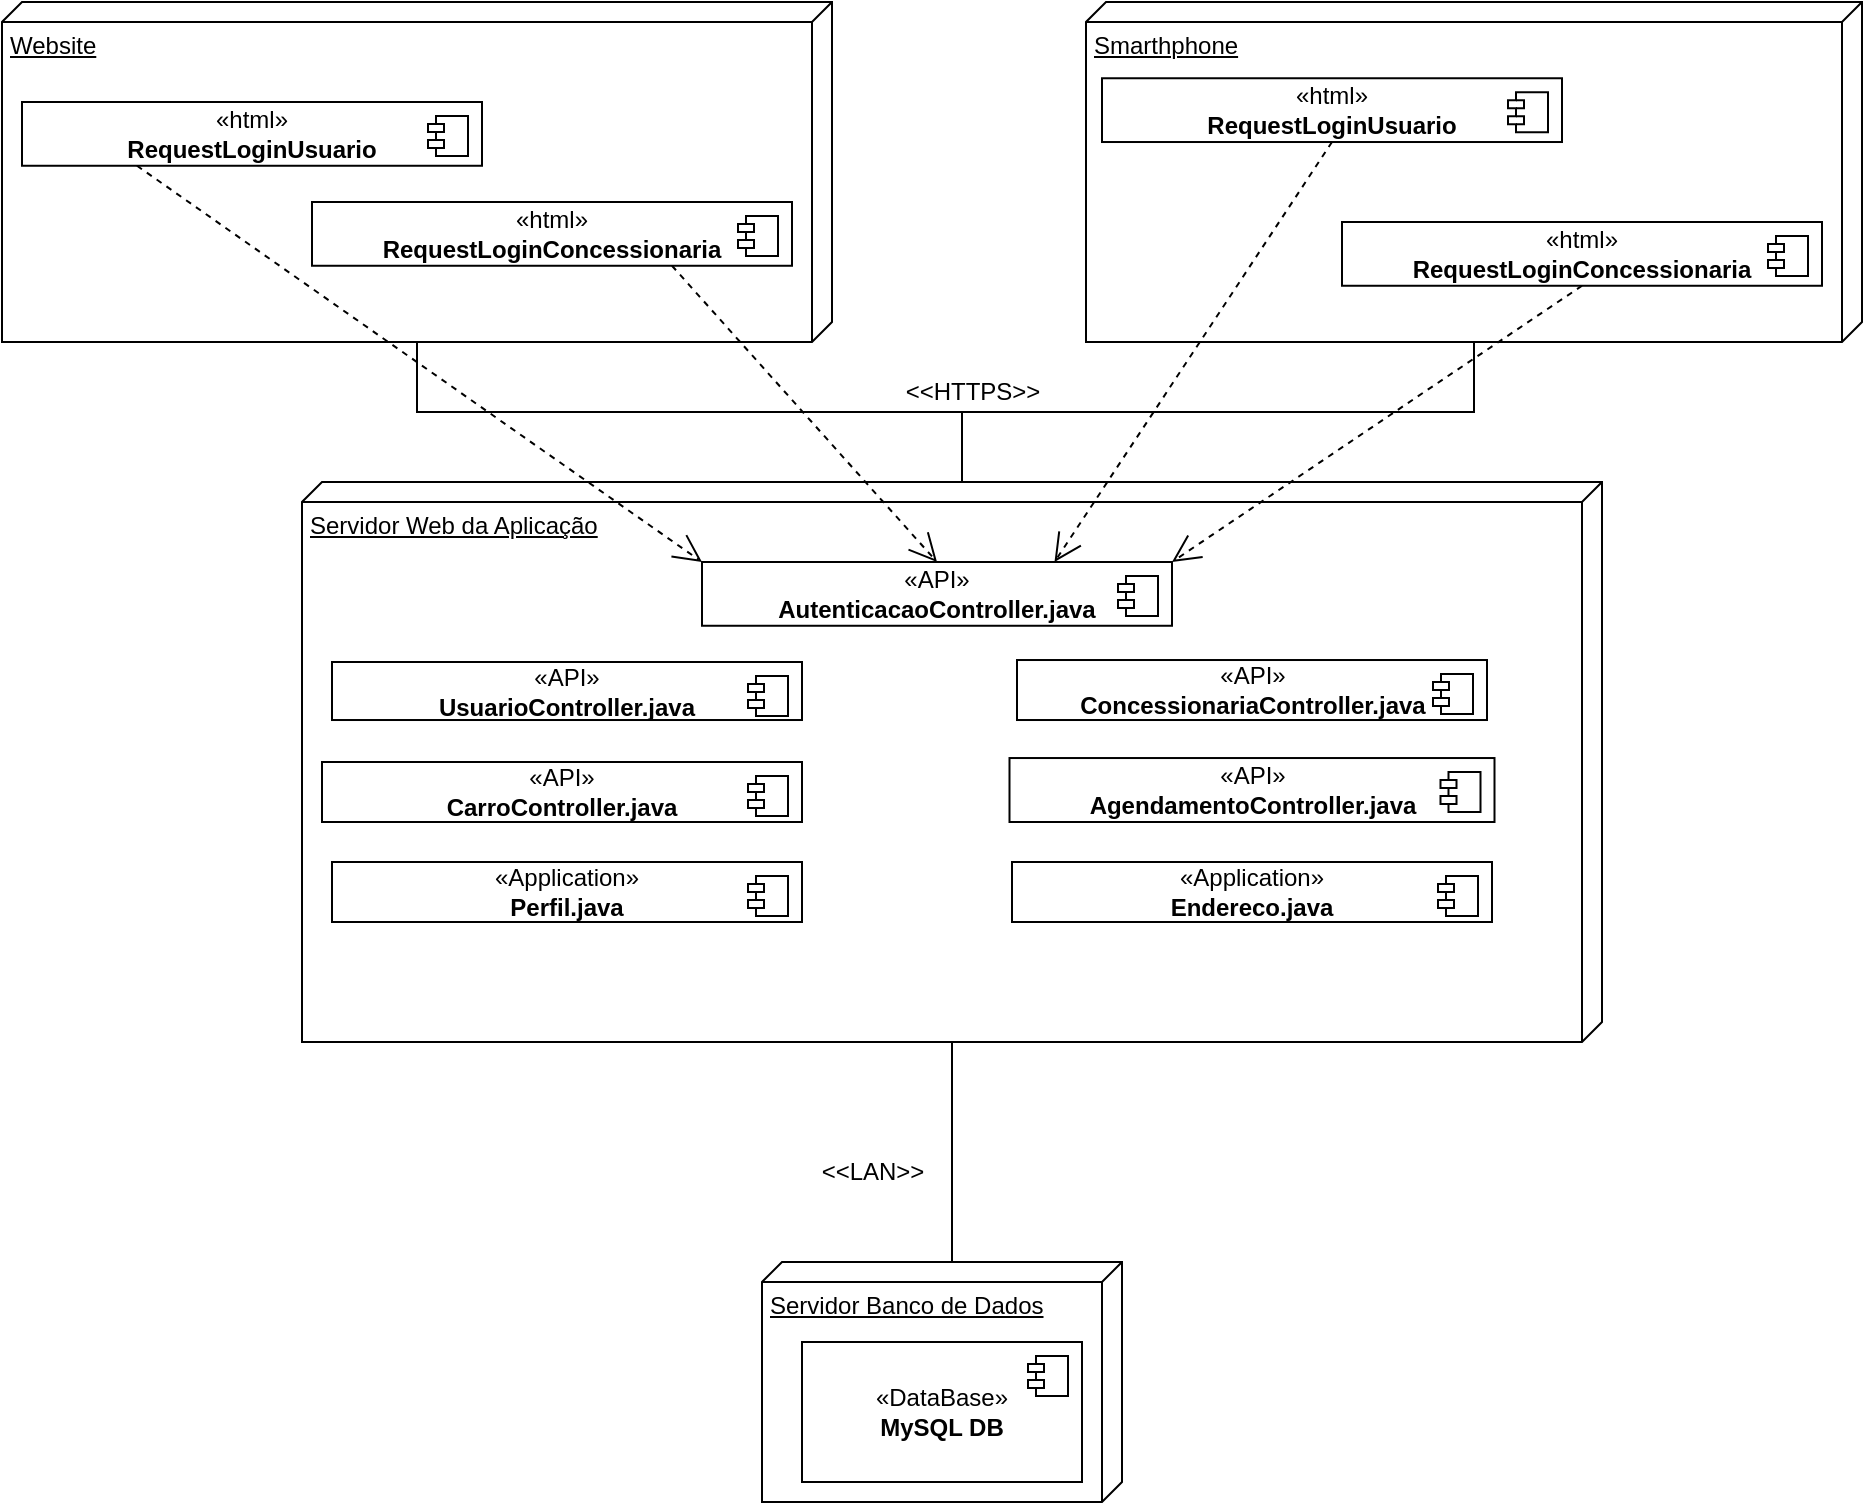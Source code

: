 <mxfile version="21.2.9" type="device">
  <diagram name="Página-1" id="5sMb_6sD4tTjlBre0oVN">
    <mxGraphModel dx="2033" dy="766" grid="1" gridSize="10" guides="1" tooltips="1" connect="1" arrows="1" fold="1" page="1" pageScale="1" pageWidth="827" pageHeight="1169" math="0" shadow="0">
      <root>
        <mxCell id="0" />
        <mxCell id="1" parent="0" />
        <mxCell id="3nhcAS1rfj_lW7e5kq6N-38" style="edgeStyle=orthogonalEdgeStyle;rounded=0;orthogonalLoop=1;jettySize=auto;html=1;entryX=0;entryY=0;entryDx=0;entryDy=85;entryPerimeter=0;endArrow=none;endFill=0;" edge="1" parent="1" source="3nhcAS1rfj_lW7e5kq6N-1" target="3nhcAS1rfj_lW7e5kq6N-4">
          <mxGeometry relative="1" as="geometry" />
        </mxCell>
        <mxCell id="3nhcAS1rfj_lW7e5kq6N-1" value="Servidor Web da Aplicação" style="verticalAlign=top;align=left;spacingTop=8;spacingLeft=2;spacingRight=12;shape=cube;size=10;direction=south;fontStyle=4;html=1;whiteSpace=wrap;" vertex="1" parent="1">
          <mxGeometry x="170" y="260" width="650" height="280" as="geometry" />
        </mxCell>
        <mxCell id="3nhcAS1rfj_lW7e5kq6N-4" value="Servidor Banco de Dados" style="verticalAlign=top;align=left;spacingTop=8;spacingLeft=2;spacingRight=12;shape=cube;size=10;direction=south;fontStyle=4;html=1;whiteSpace=wrap;" vertex="1" parent="1">
          <mxGeometry x="400" y="650" width="180" height="120" as="geometry" />
        </mxCell>
        <mxCell id="3nhcAS1rfj_lW7e5kq6N-5" value="«DataBase»&lt;br&gt;&lt;b&gt;MySQL DB&lt;/b&gt;" style="html=1;dropTarget=0;whiteSpace=wrap;" vertex="1" parent="1">
          <mxGeometry x="420" y="690" width="140" height="70" as="geometry" />
        </mxCell>
        <mxCell id="3nhcAS1rfj_lW7e5kq6N-6" value="" style="shape=module;jettyWidth=8;jettyHeight=4;" vertex="1" parent="3nhcAS1rfj_lW7e5kq6N-5">
          <mxGeometry x="1" width="20" height="20" relative="1" as="geometry">
            <mxPoint x="-27" y="7" as="offset" />
          </mxGeometry>
        </mxCell>
        <mxCell id="3nhcAS1rfj_lW7e5kq6N-35" style="edgeStyle=orthogonalEdgeStyle;rounded=0;orthogonalLoop=1;jettySize=auto;html=1;entryX=0;entryY=0;entryDx=0;entryDy=320;entryPerimeter=0;endArrow=none;endFill=0;" edge="1" parent="1" source="3nhcAS1rfj_lW7e5kq6N-7" target="3nhcAS1rfj_lW7e5kq6N-1">
          <mxGeometry relative="1" as="geometry" />
        </mxCell>
        <mxCell id="3nhcAS1rfj_lW7e5kq6N-7" value="Smarthphone" style="verticalAlign=top;align=left;spacingTop=8;spacingLeft=2;spacingRight=12;shape=cube;size=10;direction=south;fontStyle=4;html=1;whiteSpace=wrap;" vertex="1" parent="1">
          <mxGeometry x="562" y="20" width="388" height="170" as="geometry" />
        </mxCell>
        <mxCell id="3nhcAS1rfj_lW7e5kq6N-8" value="«html»&lt;br&gt;&lt;b&gt;RequestLoginUsuario&lt;/b&gt;" style="html=1;dropTarget=0;whiteSpace=wrap;" vertex="1" parent="1">
          <mxGeometry x="570" y="58.13" width="230" height="31.88" as="geometry" />
        </mxCell>
        <mxCell id="3nhcAS1rfj_lW7e5kq6N-9" value="" style="shape=module;jettyWidth=8;jettyHeight=4;" vertex="1" parent="3nhcAS1rfj_lW7e5kq6N-8">
          <mxGeometry x="1" width="20" height="20" relative="1" as="geometry">
            <mxPoint x="-27" y="7" as="offset" />
          </mxGeometry>
        </mxCell>
        <mxCell id="3nhcAS1rfj_lW7e5kq6N-19" value="&lt;br&gt;" style="endArrow=open;endSize=12;dashed=1;html=1;rounded=0;labelPosition=right;verticalLabelPosition=bottom;align=left;verticalAlign=top;exitX=0.5;exitY=1;exitDx=0;exitDy=0;entryX=1;entryY=0;entryDx=0;entryDy=0;" edge="1" parent="1" source="3nhcAS1rfj_lW7e5kq6N-21" target="3nhcAS1rfj_lW7e5kq6N-28">
          <mxGeometry width="160" relative="1" as="geometry">
            <mxPoint x="960" y="350" as="sourcePoint" />
            <mxPoint x="990" y="530" as="targetPoint" />
          </mxGeometry>
        </mxCell>
        <mxCell id="3nhcAS1rfj_lW7e5kq6N-21" value="«html»&lt;br&gt;&lt;b&gt;RequestLoginConcessionaria&lt;/b&gt;" style="html=1;dropTarget=0;whiteSpace=wrap;" vertex="1" parent="1">
          <mxGeometry x="690" y="130" width="240" height="31.88" as="geometry" />
        </mxCell>
        <mxCell id="3nhcAS1rfj_lW7e5kq6N-22" value="" style="shape=module;jettyWidth=8;jettyHeight=4;" vertex="1" parent="3nhcAS1rfj_lW7e5kq6N-21">
          <mxGeometry x="1" width="20" height="20" relative="1" as="geometry">
            <mxPoint x="-27" y="7" as="offset" />
          </mxGeometry>
        </mxCell>
        <mxCell id="3nhcAS1rfj_lW7e5kq6N-36" style="edgeStyle=orthogonalEdgeStyle;rounded=0;orthogonalLoop=1;jettySize=auto;html=1;entryX=0;entryY=0;entryDx=0;entryDy=320;entryPerimeter=0;endArrow=none;endFill=0;" edge="1" parent="1" source="3nhcAS1rfj_lW7e5kq6N-23" target="3nhcAS1rfj_lW7e5kq6N-1">
          <mxGeometry relative="1" as="geometry" />
        </mxCell>
        <mxCell id="3nhcAS1rfj_lW7e5kq6N-23" value="Website" style="verticalAlign=top;align=left;spacingTop=8;spacingLeft=2;spacingRight=12;shape=cube;size=10;direction=south;fontStyle=4;html=1;whiteSpace=wrap;" vertex="1" parent="1">
          <mxGeometry x="20" y="20" width="415" height="170" as="geometry" />
        </mxCell>
        <mxCell id="3nhcAS1rfj_lW7e5kq6N-24" value="«html»&lt;br&gt;&lt;b&gt;RequestLoginUsuario&lt;/b&gt;" style="html=1;dropTarget=0;whiteSpace=wrap;" vertex="1" parent="1">
          <mxGeometry x="30" y="70" width="230" height="31.88" as="geometry" />
        </mxCell>
        <mxCell id="3nhcAS1rfj_lW7e5kq6N-25" value="" style="shape=module;jettyWidth=8;jettyHeight=4;" vertex="1" parent="3nhcAS1rfj_lW7e5kq6N-24">
          <mxGeometry x="1" width="20" height="20" relative="1" as="geometry">
            <mxPoint x="-27" y="7" as="offset" />
          </mxGeometry>
        </mxCell>
        <mxCell id="3nhcAS1rfj_lW7e5kq6N-26" value="«html»&lt;br&gt;&lt;b&gt;RequestLoginConcessionaria&lt;/b&gt;" style="html=1;dropTarget=0;whiteSpace=wrap;" vertex="1" parent="1">
          <mxGeometry x="175" y="120" width="240" height="31.88" as="geometry" />
        </mxCell>
        <mxCell id="3nhcAS1rfj_lW7e5kq6N-27" value="" style="shape=module;jettyWidth=8;jettyHeight=4;" vertex="1" parent="3nhcAS1rfj_lW7e5kq6N-26">
          <mxGeometry x="1" width="20" height="20" relative="1" as="geometry">
            <mxPoint x="-27" y="7" as="offset" />
          </mxGeometry>
        </mxCell>
        <mxCell id="3nhcAS1rfj_lW7e5kq6N-28" value="«API»&lt;br&gt;&lt;b&gt;AutenticacaoController.java&lt;/b&gt;" style="html=1;dropTarget=0;whiteSpace=wrap;" vertex="1" parent="1">
          <mxGeometry x="370" y="300" width="235" height="31.88" as="geometry" />
        </mxCell>
        <mxCell id="3nhcAS1rfj_lW7e5kq6N-29" value="" style="shape=module;jettyWidth=8;jettyHeight=4;" vertex="1" parent="3nhcAS1rfj_lW7e5kq6N-28">
          <mxGeometry x="1" width="20" height="20" relative="1" as="geometry">
            <mxPoint x="-27" y="7" as="offset" />
          </mxGeometry>
        </mxCell>
        <mxCell id="3nhcAS1rfj_lW7e5kq6N-30" value="«API»&lt;br&gt;&lt;b&gt;UsuarioController.java&lt;/b&gt;" style="html=1;dropTarget=0;whiteSpace=wrap;" vertex="1" parent="1">
          <mxGeometry x="185" y="350" width="235" height="29.01" as="geometry" />
        </mxCell>
        <mxCell id="3nhcAS1rfj_lW7e5kq6N-31" value="" style="shape=module;jettyWidth=8;jettyHeight=4;" vertex="1" parent="3nhcAS1rfj_lW7e5kq6N-30">
          <mxGeometry x="1" width="20" height="20" relative="1" as="geometry">
            <mxPoint x="-27" y="7" as="offset" />
          </mxGeometry>
        </mxCell>
        <mxCell id="3nhcAS1rfj_lW7e5kq6N-32" value="«API»&lt;br&gt;&lt;b&gt;ConcessionariaController.java&lt;/b&gt;" style="html=1;dropTarget=0;whiteSpace=wrap;" vertex="1" parent="1">
          <mxGeometry x="527.5" y="349.01" width="235" height="30" as="geometry" />
        </mxCell>
        <mxCell id="3nhcAS1rfj_lW7e5kq6N-33" value="" style="shape=module;jettyWidth=8;jettyHeight=4;" vertex="1" parent="3nhcAS1rfj_lW7e5kq6N-32">
          <mxGeometry x="1" width="20" height="20" relative="1" as="geometry">
            <mxPoint x="-27" y="7" as="offset" />
          </mxGeometry>
        </mxCell>
        <mxCell id="3nhcAS1rfj_lW7e5kq6N-37" value="&amp;lt;&amp;lt;HTTPS&amp;gt;&amp;gt;" style="text;html=1;align=center;verticalAlign=middle;resizable=0;points=[];autosize=1;strokeColor=none;fillColor=none;" vertex="1" parent="1">
          <mxGeometry x="460" y="200" width="90" height="30" as="geometry" />
        </mxCell>
        <mxCell id="3nhcAS1rfj_lW7e5kq6N-39" value="&amp;lt;&amp;lt;LAN&amp;gt;&amp;gt;" style="text;html=1;align=center;verticalAlign=middle;resizable=0;points=[];autosize=1;strokeColor=none;fillColor=none;" vertex="1" parent="1">
          <mxGeometry x="420" y="590" width="70" height="30" as="geometry" />
        </mxCell>
        <mxCell id="3nhcAS1rfj_lW7e5kq6N-40" value="«API»&lt;br&gt;&lt;b&gt;CarroController.java&lt;/b&gt;" style="html=1;dropTarget=0;whiteSpace=wrap;" vertex="1" parent="1">
          <mxGeometry x="180" y="400" width="240" height="30" as="geometry" />
        </mxCell>
        <mxCell id="3nhcAS1rfj_lW7e5kq6N-41" value="" style="shape=module;jettyWidth=8;jettyHeight=4;" vertex="1" parent="3nhcAS1rfj_lW7e5kq6N-40">
          <mxGeometry x="1" width="20" height="20" relative="1" as="geometry">
            <mxPoint x="-27" y="7" as="offset" />
          </mxGeometry>
        </mxCell>
        <mxCell id="3nhcAS1rfj_lW7e5kq6N-42" value="«API»&lt;br&gt;&lt;b&gt;AgendamentoController.java&lt;/b&gt;" style="html=1;dropTarget=0;whiteSpace=wrap;" vertex="1" parent="1">
          <mxGeometry x="523.75" y="398.02" width="242.5" height="31.98" as="geometry" />
        </mxCell>
        <mxCell id="3nhcAS1rfj_lW7e5kq6N-43" value="" style="shape=module;jettyWidth=8;jettyHeight=4;" vertex="1" parent="3nhcAS1rfj_lW7e5kq6N-42">
          <mxGeometry x="1" width="20" height="20" relative="1" as="geometry">
            <mxPoint x="-27" y="7" as="offset" />
          </mxGeometry>
        </mxCell>
        <mxCell id="3nhcAS1rfj_lW7e5kq6N-44" value="«Application»&lt;br style=&quot;border-color: var(--border-color);&quot;&gt;&lt;b style=&quot;border-color: var(--border-color);&quot;&gt;Perfil.java&lt;/b&gt;" style="html=1;dropTarget=0;whiteSpace=wrap;" vertex="1" parent="1">
          <mxGeometry x="185" y="450" width="235" height="30" as="geometry" />
        </mxCell>
        <mxCell id="3nhcAS1rfj_lW7e5kq6N-45" value="" style="shape=module;jettyWidth=8;jettyHeight=4;" vertex="1" parent="3nhcAS1rfj_lW7e5kq6N-44">
          <mxGeometry x="1" width="20" height="20" relative="1" as="geometry">
            <mxPoint x="-27" y="7" as="offset" />
          </mxGeometry>
        </mxCell>
        <mxCell id="3nhcAS1rfj_lW7e5kq6N-46" value="«Application»&lt;br&gt;&lt;b&gt;Endereco.java&lt;/b&gt;" style="html=1;dropTarget=0;whiteSpace=wrap;" vertex="1" parent="1">
          <mxGeometry x="525" y="450" width="240" height="30" as="geometry" />
        </mxCell>
        <mxCell id="3nhcAS1rfj_lW7e5kq6N-47" value="" style="shape=module;jettyWidth=8;jettyHeight=4;" vertex="1" parent="3nhcAS1rfj_lW7e5kq6N-46">
          <mxGeometry x="1" width="20" height="20" relative="1" as="geometry">
            <mxPoint x="-27" y="7" as="offset" />
          </mxGeometry>
        </mxCell>
        <mxCell id="3nhcAS1rfj_lW7e5kq6N-48" value="&lt;br&gt;" style="endArrow=open;endSize=12;dashed=1;html=1;rounded=0;labelPosition=right;verticalLabelPosition=bottom;align=left;verticalAlign=top;exitX=0.5;exitY=1;exitDx=0;exitDy=0;entryX=0.75;entryY=0;entryDx=0;entryDy=0;" edge="1" parent="1" source="3nhcAS1rfj_lW7e5kq6N-8" target="3nhcAS1rfj_lW7e5kq6N-28">
          <mxGeometry width="160" relative="1" as="geometry">
            <mxPoint x="820" y="172" as="sourcePoint" />
            <mxPoint x="615" y="310" as="targetPoint" />
          </mxGeometry>
        </mxCell>
        <mxCell id="3nhcAS1rfj_lW7e5kq6N-49" value="&lt;br&gt;" style="endArrow=open;endSize=12;dashed=1;html=1;rounded=0;labelPosition=right;verticalLabelPosition=bottom;align=left;verticalAlign=top;exitX=0.75;exitY=1;exitDx=0;exitDy=0;entryX=0.5;entryY=0;entryDx=0;entryDy=0;" edge="1" parent="1" source="3nhcAS1rfj_lW7e5kq6N-26" target="3nhcAS1rfj_lW7e5kq6N-28">
          <mxGeometry width="160" relative="1" as="geometry">
            <mxPoint x="830" y="182" as="sourcePoint" />
            <mxPoint x="625" y="320" as="targetPoint" />
          </mxGeometry>
        </mxCell>
        <mxCell id="3nhcAS1rfj_lW7e5kq6N-50" value="&lt;br&gt;" style="endArrow=open;endSize=12;dashed=1;html=1;rounded=0;labelPosition=right;verticalLabelPosition=bottom;align=left;verticalAlign=top;exitX=0.25;exitY=1;exitDx=0;exitDy=0;entryX=0;entryY=0;entryDx=0;entryDy=0;" edge="1" parent="1" source="3nhcAS1rfj_lW7e5kq6N-24" target="3nhcAS1rfj_lW7e5kq6N-28">
          <mxGeometry width="160" relative="1" as="geometry">
            <mxPoint x="840" y="192" as="sourcePoint" />
            <mxPoint x="635" y="330" as="targetPoint" />
          </mxGeometry>
        </mxCell>
      </root>
    </mxGraphModel>
  </diagram>
</mxfile>
